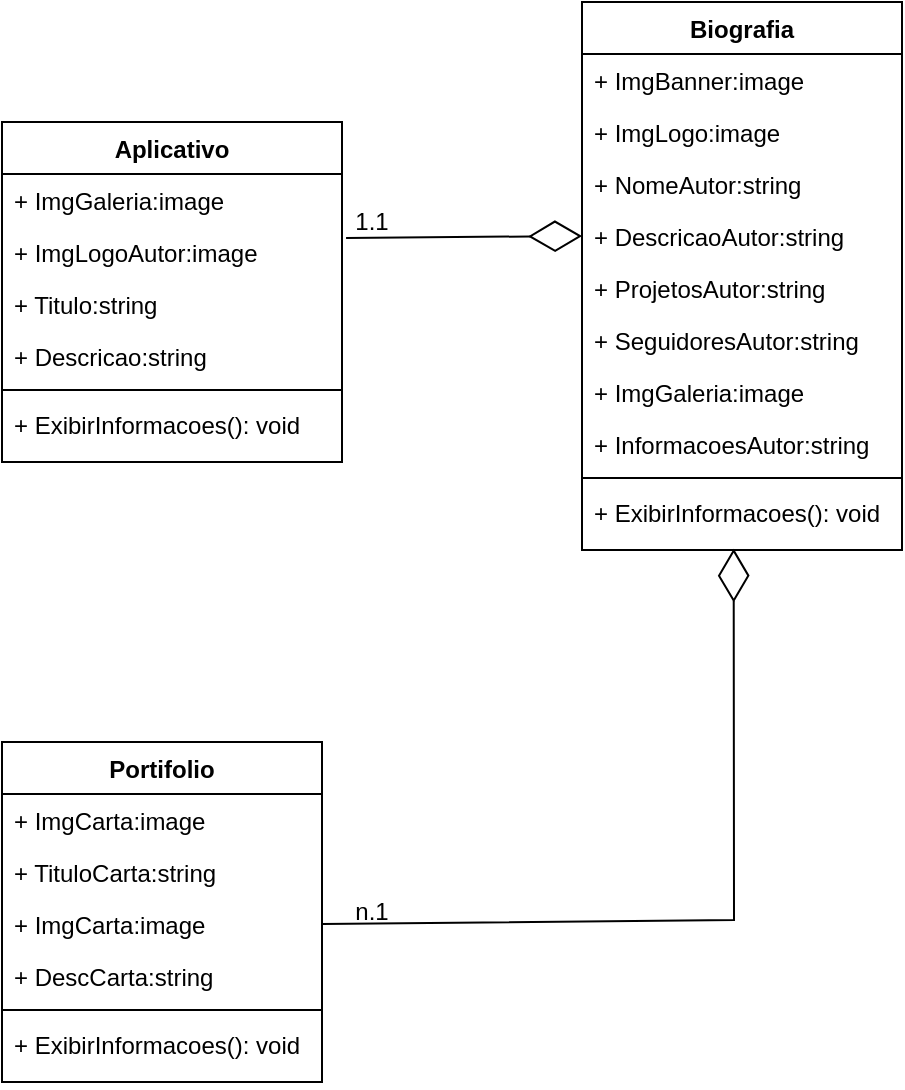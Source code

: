 <mxfile version="24.7.12">
  <diagram name="Página-1" id="Wn4Na6Jv3ryP67ZFTsMR">
    <mxGraphModel dx="1600" dy="620" grid="1" gridSize="10" guides="1" tooltips="1" connect="1" arrows="1" fold="1" page="1" pageScale="1" pageWidth="827" pageHeight="1169" math="0" shadow="0">
      <root>
        <mxCell id="0" />
        <mxCell id="1" parent="0" />
        <mxCell id="jhaoWb39W_PWss2pf8ne-79" value="" style="endArrow=diamondThin;endFill=0;endSize=24;html=1;rounded=0;entryX=0;entryY=0.5;entryDx=0;entryDy=0;exitX=1.012;exitY=0.231;exitDx=0;exitDy=0;exitPerimeter=0;" parent="1" source="j9F582KrR7opt6ncVW46-4" target="6jJMe7iJrLKaNZ8gcGFz-1" edge="1">
          <mxGeometry width="160" relative="1" as="geometry">
            <mxPoint x="490" y="460" as="sourcePoint" />
            <mxPoint x="413" y="457" as="targetPoint" />
          </mxGeometry>
        </mxCell>
        <mxCell id="jhaoWb39W_PWss2pf8ne-92" value="Portifolio" style="swimlane;fontStyle=1;align=center;verticalAlign=top;childLayout=stackLayout;horizontal=1;startSize=26;horizontalStack=0;resizeParent=1;resizeParentMax=0;resizeLast=0;collapsible=1;marginBottom=0;whiteSpace=wrap;html=1;" parent="1" vertex="1">
          <mxGeometry x="220" y="730" width="160" height="170" as="geometry" />
        </mxCell>
        <mxCell id="9jFFM3JsdK8-UqaprU7e-11" value="+ ImgCarta:image" style="text;strokeColor=none;fillColor=none;align=left;verticalAlign=top;spacingLeft=4;spacingRight=4;overflow=hidden;rotatable=0;points=[[0,0.5],[1,0.5]];portConstraint=eastwest;whiteSpace=wrap;html=1;" parent="jhaoWb39W_PWss2pf8ne-92" vertex="1">
          <mxGeometry y="26" width="160" height="26" as="geometry" />
        </mxCell>
        <mxCell id="9jFFM3JsdK8-UqaprU7e-10" value="+ TituloCarta:string" style="text;strokeColor=none;fillColor=none;align=left;verticalAlign=top;spacingLeft=4;spacingRight=4;overflow=hidden;rotatable=0;points=[[0,0.5],[1,0.5]];portConstraint=eastwest;whiteSpace=wrap;html=1;" parent="jhaoWb39W_PWss2pf8ne-92" vertex="1">
          <mxGeometry y="52" width="160" height="26" as="geometry" />
        </mxCell>
        <mxCell id="j9F582KrR7opt6ncVW46-5" value="+ ImgCarta:image" style="text;strokeColor=none;fillColor=none;align=left;verticalAlign=top;spacingLeft=4;spacingRight=4;overflow=hidden;rotatable=0;points=[[0,0.5],[1,0.5]];portConstraint=eastwest;whiteSpace=wrap;html=1;" vertex="1" parent="jhaoWb39W_PWss2pf8ne-92">
          <mxGeometry y="78" width="160" height="26" as="geometry" />
        </mxCell>
        <mxCell id="jhaoWb39W_PWss2pf8ne-88" value="+ DescCarta:string" style="text;strokeColor=none;fillColor=none;align=left;verticalAlign=top;spacingLeft=4;spacingRight=4;overflow=hidden;rotatable=0;points=[[0,0.5],[1,0.5]];portConstraint=eastwest;whiteSpace=wrap;html=1;" parent="jhaoWb39W_PWss2pf8ne-92" vertex="1">
          <mxGeometry y="104" width="160" height="26" as="geometry" />
        </mxCell>
        <mxCell id="jhaoWb39W_PWss2pf8ne-94" value="" style="line;strokeWidth=1;fillColor=none;align=left;verticalAlign=middle;spacingTop=-1;spacingLeft=3;spacingRight=3;rotatable=0;labelPosition=right;points=[];portConstraint=eastwest;strokeColor=inherit;" parent="jhaoWb39W_PWss2pf8ne-92" vertex="1">
          <mxGeometry y="130" width="160" height="8" as="geometry" />
        </mxCell>
        <mxCell id="jhaoWb39W_PWss2pf8ne-91" value="+ ExibirInformacoes(): void" style="text;strokeColor=none;fillColor=none;align=left;verticalAlign=top;spacingLeft=4;spacingRight=4;overflow=hidden;rotatable=0;points=[[0,0.5],[1,0.5]];portConstraint=eastwest;whiteSpace=wrap;html=1;" parent="jhaoWb39W_PWss2pf8ne-92" vertex="1">
          <mxGeometry y="138" width="160" height="32" as="geometry" />
        </mxCell>
        <mxCell id="jhaoWb39W_PWss2pf8ne-103" value="Biografia" style="swimlane;fontStyle=1;align=center;verticalAlign=top;childLayout=stackLayout;horizontal=1;startSize=26;horizontalStack=0;resizeParent=1;resizeParentMax=0;resizeLast=0;collapsible=1;marginBottom=0;whiteSpace=wrap;html=1;" parent="1" vertex="1">
          <mxGeometry x="510" y="360" width="160" height="274" as="geometry" />
        </mxCell>
        <mxCell id="6jJMe7iJrLKaNZ8gcGFz-7" value="+ ImgBanner:image" style="text;strokeColor=none;fillColor=none;align=left;verticalAlign=top;spacingLeft=4;spacingRight=4;overflow=hidden;rotatable=0;points=[[0,0.5],[1,0.5]];portConstraint=eastwest;whiteSpace=wrap;html=1;" parent="jhaoWb39W_PWss2pf8ne-103" vertex="1">
          <mxGeometry y="26" width="160" height="26" as="geometry" />
        </mxCell>
        <mxCell id="j9F582KrR7opt6ncVW46-3" value="+ ImgLogo:image" style="text;strokeColor=none;fillColor=none;align=left;verticalAlign=top;spacingLeft=4;spacingRight=4;overflow=hidden;rotatable=0;points=[[0,0.5],[1,0.5]];portConstraint=eastwest;whiteSpace=wrap;html=1;" vertex="1" parent="jhaoWb39W_PWss2pf8ne-103">
          <mxGeometry y="52" width="160" height="26" as="geometry" />
        </mxCell>
        <mxCell id="9jFFM3JsdK8-UqaprU7e-7" value="+ NomeAutor:string" style="text;strokeColor=none;fillColor=none;align=left;verticalAlign=top;spacingLeft=4;spacingRight=4;overflow=hidden;rotatable=0;points=[[0,0.5],[1,0.5]];portConstraint=eastwest;whiteSpace=wrap;html=1;" parent="jhaoWb39W_PWss2pf8ne-103" vertex="1">
          <mxGeometry y="78" width="160" height="26" as="geometry" />
        </mxCell>
        <mxCell id="6jJMe7iJrLKaNZ8gcGFz-1" value="+ DescricaoAutor:string" style="text;strokeColor=none;fillColor=none;align=left;verticalAlign=top;spacingLeft=4;spacingRight=4;overflow=hidden;rotatable=0;points=[[0,0.5],[1,0.5]];portConstraint=eastwest;whiteSpace=wrap;html=1;" parent="jhaoWb39W_PWss2pf8ne-103" vertex="1">
          <mxGeometry y="104" width="160" height="26" as="geometry" />
        </mxCell>
        <mxCell id="6jJMe7iJrLKaNZ8gcGFz-2" value="+ ProjetosAutor:string" style="text;strokeColor=none;fillColor=none;align=left;verticalAlign=top;spacingLeft=4;spacingRight=4;overflow=hidden;rotatable=0;points=[[0,0.5],[1,0.5]];portConstraint=eastwest;whiteSpace=wrap;html=1;" parent="jhaoWb39W_PWss2pf8ne-103" vertex="1">
          <mxGeometry y="130" width="160" height="26" as="geometry" />
        </mxCell>
        <mxCell id="6jJMe7iJrLKaNZ8gcGFz-4" value="+ SeguidoresAutor:string" style="text;strokeColor=none;fillColor=none;align=left;verticalAlign=top;spacingLeft=4;spacingRight=4;overflow=hidden;rotatable=0;points=[[0,0.5],[1,0.5]];portConstraint=eastwest;whiteSpace=wrap;html=1;" parent="jhaoWb39W_PWss2pf8ne-103" vertex="1">
          <mxGeometry y="156" width="160" height="26" as="geometry" />
        </mxCell>
        <mxCell id="jhaoWb39W_PWss2pf8ne-104" value="+ ImgGaleria:image" style="text;strokeColor=none;fillColor=none;align=left;verticalAlign=top;spacingLeft=4;spacingRight=4;overflow=hidden;rotatable=0;points=[[0,0.5],[1,0.5]];portConstraint=eastwest;whiteSpace=wrap;html=1;" parent="jhaoWb39W_PWss2pf8ne-103" vertex="1">
          <mxGeometry y="182" width="160" height="26" as="geometry" />
        </mxCell>
        <mxCell id="6jJMe7iJrLKaNZ8gcGFz-6" value="+ InformacoesAutor:string" style="text;strokeColor=none;fillColor=none;align=left;verticalAlign=top;spacingLeft=4;spacingRight=4;overflow=hidden;rotatable=0;points=[[0,0.5],[1,0.5]];portConstraint=eastwest;whiteSpace=wrap;html=1;" parent="jhaoWb39W_PWss2pf8ne-103" vertex="1">
          <mxGeometry y="208" width="160" height="26" as="geometry" />
        </mxCell>
        <mxCell id="jhaoWb39W_PWss2pf8ne-107" value="" style="line;strokeWidth=1;fillColor=none;align=left;verticalAlign=middle;spacingTop=-1;spacingLeft=3;spacingRight=3;rotatable=0;labelPosition=right;points=[];portConstraint=eastwest;strokeColor=inherit;" parent="jhaoWb39W_PWss2pf8ne-103" vertex="1">
          <mxGeometry y="234" width="160" height="8" as="geometry" />
        </mxCell>
        <mxCell id="jhaoWb39W_PWss2pf8ne-108" value="+ ExibirInformacoes(): void" style="text;strokeColor=none;fillColor=none;align=left;verticalAlign=top;spacingLeft=4;spacingRight=4;overflow=hidden;rotatable=0;points=[[0,0.5],[1,0.5]];portConstraint=eastwest;whiteSpace=wrap;html=1;" parent="jhaoWb39W_PWss2pf8ne-103" vertex="1">
          <mxGeometry y="242" width="160" height="32" as="geometry" />
        </mxCell>
        <mxCell id="jhaoWb39W_PWss2pf8ne-109" value="Aplicativo" style="swimlane;fontStyle=1;align=center;verticalAlign=top;childLayout=stackLayout;horizontal=1;startSize=26;horizontalStack=0;resizeParent=1;resizeParentMax=0;resizeLast=0;collapsible=1;marginBottom=0;whiteSpace=wrap;html=1;" parent="1" vertex="1">
          <mxGeometry x="220" y="420" width="170" height="170" as="geometry">
            <mxRectangle x="240" y="390" width="90" height="30" as="alternateBounds" />
          </mxGeometry>
        </mxCell>
        <mxCell id="jhaoWb39W_PWss2pf8ne-110" value="+ ImgGaleria:image" style="text;strokeColor=none;fillColor=none;align=left;verticalAlign=top;spacingLeft=4;spacingRight=4;overflow=hidden;rotatable=0;points=[[0,0.5],[1,0.5]];portConstraint=eastwest;whiteSpace=wrap;html=1;" parent="jhaoWb39W_PWss2pf8ne-109" vertex="1">
          <mxGeometry y="26" width="170" height="26" as="geometry" />
        </mxCell>
        <mxCell id="j9F582KrR7opt6ncVW46-4" value="+ ImgLogoAutor:image" style="text;strokeColor=none;fillColor=none;align=left;verticalAlign=top;spacingLeft=4;spacingRight=4;overflow=hidden;rotatable=0;points=[[0,0.5],[1,0.5]];portConstraint=eastwest;whiteSpace=wrap;html=1;" vertex="1" parent="jhaoWb39W_PWss2pf8ne-109">
          <mxGeometry y="52" width="170" height="26" as="geometry" />
        </mxCell>
        <mxCell id="jhaoWb39W_PWss2pf8ne-111" value="+ Titulo:string" style="text;strokeColor=none;fillColor=none;align=left;verticalAlign=top;spacingLeft=4;spacingRight=4;overflow=hidden;rotatable=0;points=[[0,0.5],[1,0.5]];portConstraint=eastwest;whiteSpace=wrap;html=1;" parent="jhaoWb39W_PWss2pf8ne-109" vertex="1">
          <mxGeometry y="78" width="170" height="26" as="geometry" />
        </mxCell>
        <mxCell id="j9F582KrR7opt6ncVW46-1" value="+ Descricao:string" style="text;strokeColor=none;fillColor=none;align=left;verticalAlign=top;spacingLeft=4;spacingRight=4;overflow=hidden;rotatable=0;points=[[0,0.5],[1,0.5]];portConstraint=eastwest;whiteSpace=wrap;html=1;" vertex="1" parent="jhaoWb39W_PWss2pf8ne-109">
          <mxGeometry y="104" width="170" height="26" as="geometry" />
        </mxCell>
        <mxCell id="jhaoWb39W_PWss2pf8ne-113" value="" style="line;strokeWidth=1;fillColor=none;align=left;verticalAlign=middle;spacingTop=-1;spacingLeft=3;spacingRight=3;rotatable=0;labelPosition=right;points=[];portConstraint=eastwest;strokeColor=inherit;" parent="jhaoWb39W_PWss2pf8ne-109" vertex="1">
          <mxGeometry y="130" width="170" height="8" as="geometry" />
        </mxCell>
        <mxCell id="jhaoWb39W_PWss2pf8ne-114" value="+ ExibirInformacoes(): void" style="text;strokeColor=none;fillColor=none;align=left;verticalAlign=top;spacingLeft=4;spacingRight=4;overflow=hidden;rotatable=0;points=[[0,0.5],[1,0.5]];portConstraint=eastwest;whiteSpace=wrap;html=1;" parent="jhaoWb39W_PWss2pf8ne-109" vertex="1">
          <mxGeometry y="138" width="170" height="32" as="geometry" />
        </mxCell>
        <mxCell id="jhaoWb39W_PWss2pf8ne-117" value="" style="endArrow=diamondThin;endFill=0;endSize=24;html=1;rounded=0;entryX=0.474;entryY=0.979;entryDx=0;entryDy=0;entryPerimeter=0;exitX=1;exitY=0.5;exitDx=0;exitDy=0;" parent="1" source="j9F582KrR7opt6ncVW46-5" target="jhaoWb39W_PWss2pf8ne-108" edge="1">
          <mxGeometry width="160" relative="1" as="geometry">
            <mxPoint x="400" y="670" as="sourcePoint" />
            <mxPoint x="320" y="517" as="targetPoint" />
            <Array as="points">
              <mxPoint x="586" y="819" />
            </Array>
          </mxGeometry>
        </mxCell>
        <mxCell id="j9F582KrR7opt6ncVW46-6" value="1.1" style="text;html=1;align=center;verticalAlign=middle;whiteSpace=wrap;rounded=0;" vertex="1" parent="1">
          <mxGeometry x="380" y="460" width="50" height="20" as="geometry" />
        </mxCell>
        <mxCell id="j9F582KrR7opt6ncVW46-7" value="n.1" style="text;html=1;align=center;verticalAlign=middle;whiteSpace=wrap;rounded=0;" vertex="1" parent="1">
          <mxGeometry x="380" y="805" width="50" height="20" as="geometry" />
        </mxCell>
      </root>
    </mxGraphModel>
  </diagram>
</mxfile>
